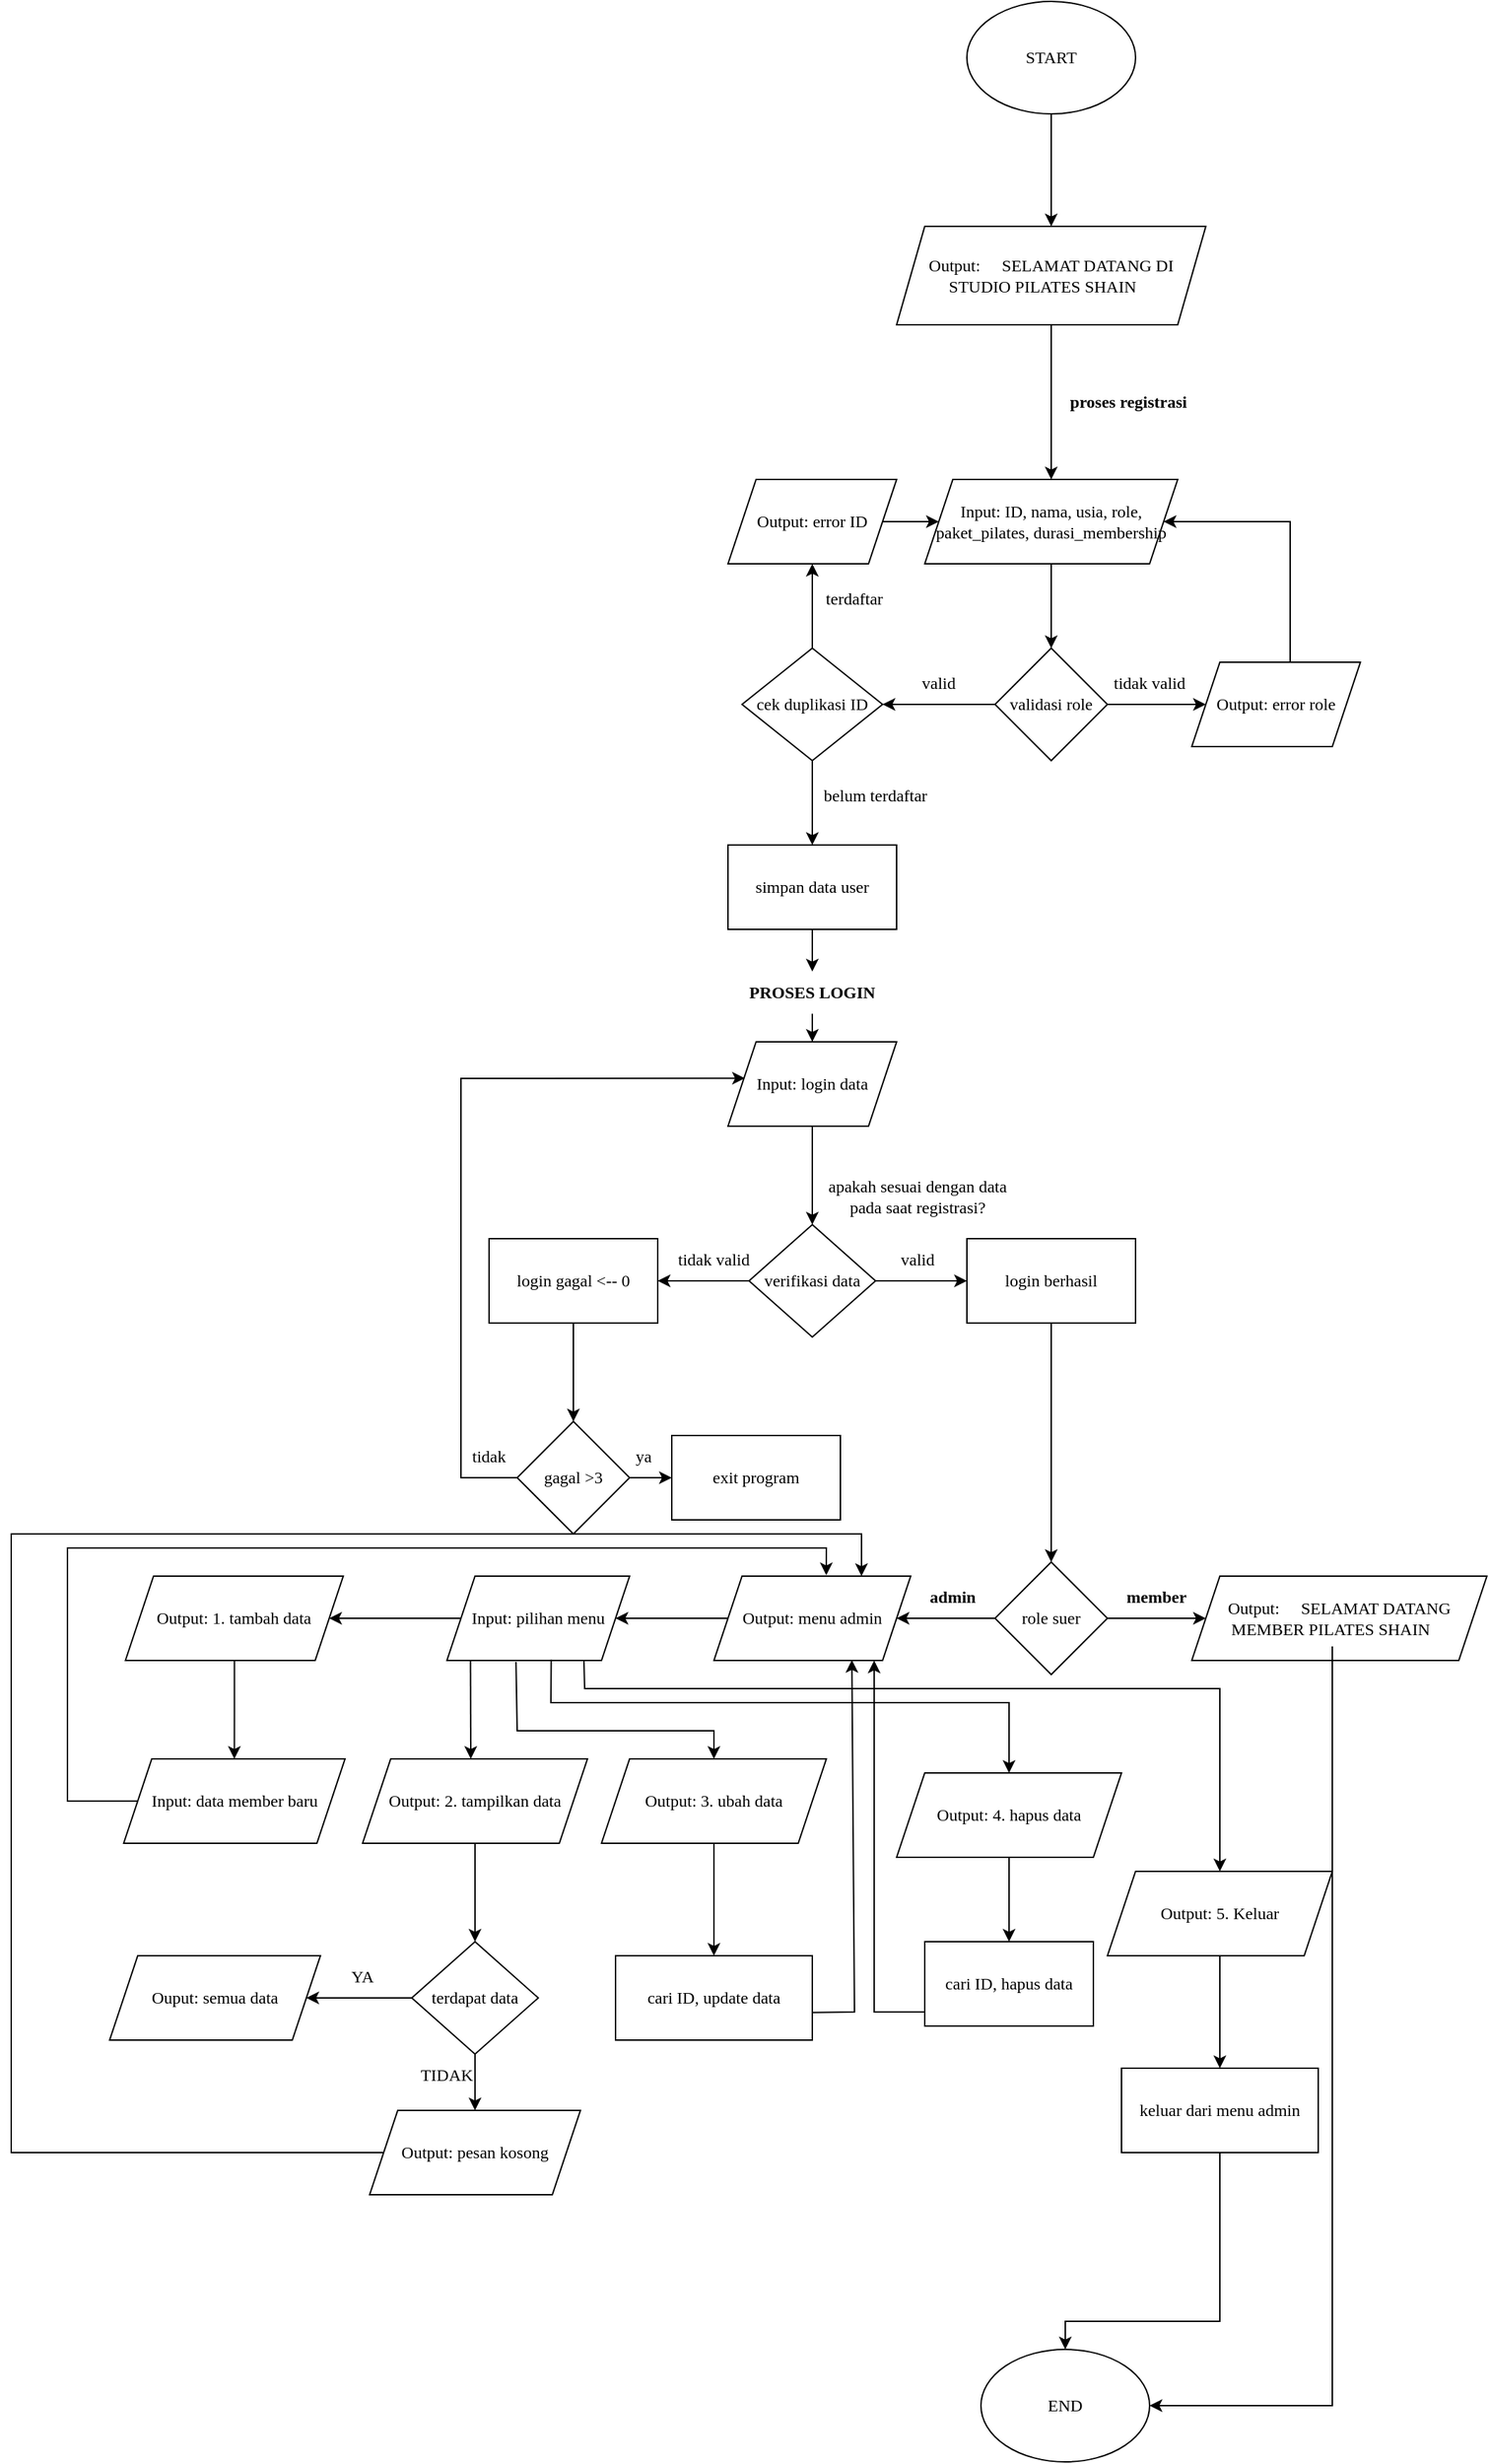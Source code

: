 <mxfile version="28.2.7">
  <diagram name="Page-1" id="UOSIjp7K4uP9DSoA0qhd">
    <mxGraphModel grid="1" page="1" gridSize="10" guides="1" tooltips="1" connect="1" arrows="1" fold="1" pageScale="1" pageWidth="850" pageHeight="1100" background="light-dark(#FFFFFF,#331A00)" math="0" shadow="0">
      <root>
        <mxCell id="0" />
        <mxCell id="1" parent="0" />
        <mxCell id="_UVi4QB_z25jc4BdXbdF-3" value="" style="edgeStyle=orthogonalEdgeStyle;rounded=0;orthogonalLoop=1;jettySize=auto;html=1;fontFamily=Times New Roman;" edge="1" parent="1" source="_UVi4QB_z25jc4BdXbdF-1" target="_UVi4QB_z25jc4BdXbdF-2">
          <mxGeometry relative="1" as="geometry" />
        </mxCell>
        <mxCell id="_UVi4QB_z25jc4BdXbdF-1" value="START" style="ellipse;whiteSpace=wrap;html=1;fontFamily=Times New Roman;" vertex="1" parent="1">
          <mxGeometry x="360" y="30" width="120" height="80" as="geometry" />
        </mxCell>
        <mxCell id="_UVi4QB_z25jc4BdXbdF-5" value="" style="edgeStyle=orthogonalEdgeStyle;rounded=0;orthogonalLoop=1;jettySize=auto;html=1;entryX=0.5;entryY=0;entryDx=0;entryDy=0;fontFamily=Times New Roman;" edge="1" parent="1" source="_UVi4QB_z25jc4BdXbdF-2" target="_UVi4QB_z25jc4BdXbdF-6">
          <mxGeometry relative="1" as="geometry">
            <mxPoint x="420" y="290" as="targetPoint" />
          </mxGeometry>
        </mxCell>
        <mxCell id="_UVi4QB_z25jc4BdXbdF-2" value="Output:&amp;nbsp;🎀 SELAMAT DATANG DI STUDIO PILATES SHAIN 🎀" style="shape=parallelogram;perimeter=parallelogramPerimeter;whiteSpace=wrap;html=1;fixedSize=1;fontFamily=Times New Roman;" vertex="1" parent="1">
          <mxGeometry x="310" y="190" width="220" height="70" as="geometry" />
        </mxCell>
        <mxCell id="_UVi4QB_z25jc4BdXbdF-9" value="" style="edgeStyle=orthogonalEdgeStyle;rounded=0;orthogonalLoop=1;jettySize=auto;html=1;fontFamily=Times New Roman;" edge="1" parent="1" source="_UVi4QB_z25jc4BdXbdF-6" target="_UVi4QB_z25jc4BdXbdF-8">
          <mxGeometry relative="1" as="geometry" />
        </mxCell>
        <mxCell id="_UVi4QB_z25jc4BdXbdF-6" value="Input: ID, nama, usia, role, paket_pilates, durasi_membership" style="shape=parallelogram;perimeter=parallelogramPerimeter;whiteSpace=wrap;html=1;fixedSize=1;fontFamily=Times New Roman;" vertex="1" parent="1">
          <mxGeometry x="330" y="370" width="180" height="60" as="geometry" />
        </mxCell>
        <mxCell id="_UVi4QB_z25jc4BdXbdF-11" value="" style="edgeStyle=orthogonalEdgeStyle;rounded=0;orthogonalLoop=1;jettySize=auto;html=1;fontFamily=Times New Roman;" edge="1" parent="1" source="_UVi4QB_z25jc4BdXbdF-8" target="_UVi4QB_z25jc4BdXbdF-10">
          <mxGeometry relative="1" as="geometry" />
        </mxCell>
        <mxCell id="_UVi4QB_z25jc4BdXbdF-13" value="" style="edgeStyle=orthogonalEdgeStyle;rounded=0;orthogonalLoop=1;jettySize=auto;html=1;fontFamily=Times New Roman;" edge="1" parent="1" source="_UVi4QB_z25jc4BdXbdF-8">
          <mxGeometry relative="1" as="geometry">
            <mxPoint x="530" y="530" as="targetPoint" />
          </mxGeometry>
        </mxCell>
        <mxCell id="_UVi4QB_z25jc4BdXbdF-8" value="validasi role" style="rhombus;whiteSpace=wrap;html=1;fontFamily=Times New Roman;" vertex="1" parent="1">
          <mxGeometry x="380" y="490" width="80" height="80" as="geometry" />
        </mxCell>
        <mxCell id="_UVi4QB_z25jc4BdXbdF-19" value="" style="edgeStyle=orthogonalEdgeStyle;rounded=0;orthogonalLoop=1;jettySize=auto;html=1;fontFamily=Times New Roman;" edge="1" parent="1" source="_UVi4QB_z25jc4BdXbdF-10" target="_UVi4QB_z25jc4BdXbdF-18">
          <mxGeometry relative="1" as="geometry" />
        </mxCell>
        <mxCell id="_UVi4QB_z25jc4BdXbdF-31" value="" style="edgeStyle=orthogonalEdgeStyle;rounded=0;orthogonalLoop=1;jettySize=auto;html=1;fontFamily=Times New Roman;" edge="1" parent="1" source="_UVi4QB_z25jc4BdXbdF-10" target="_UVi4QB_z25jc4BdXbdF-25">
          <mxGeometry relative="1" as="geometry" />
        </mxCell>
        <mxCell id="_UVi4QB_z25jc4BdXbdF-10" value="cek duplikasi ID" style="rhombus;whiteSpace=wrap;html=1;fontFamily=Times New Roman;" vertex="1" parent="1">
          <mxGeometry x="200" y="490" width="100" height="80" as="geometry" />
        </mxCell>
        <mxCell id="_UVi4QB_z25jc4BdXbdF-14" value="tidak valid" style="text;html=1;whiteSpace=wrap;strokeColor=none;fillColor=none;align=center;verticalAlign=middle;rounded=0;fontFamily=Times New Roman;" vertex="1" parent="1">
          <mxGeometry x="460" y="500" width="60" height="30" as="geometry" />
        </mxCell>
        <mxCell id="_UVi4QB_z25jc4BdXbdF-15" value="Output: error role" style="shape=parallelogram;perimeter=parallelogramPerimeter;whiteSpace=wrap;html=1;fixedSize=1;fontFamily=Times New Roman;" vertex="1" parent="1">
          <mxGeometry x="520" y="500" width="120" height="60" as="geometry" />
        </mxCell>
        <mxCell id="_UVi4QB_z25jc4BdXbdF-17" value="valid" style="text;html=1;whiteSpace=wrap;strokeColor=none;fillColor=none;align=center;verticalAlign=middle;rounded=0;fontFamily=Times New Roman;" vertex="1" parent="1">
          <mxGeometry x="310" y="500" width="60" height="30" as="geometry" />
        </mxCell>
        <mxCell id="_UVi4QB_z25jc4BdXbdF-26" value="" style="edgeStyle=orthogonalEdgeStyle;rounded=0;orthogonalLoop=1;jettySize=auto;html=1;fontFamily=Times New Roman;" edge="1" parent="1" source="_UVi4QB_z25jc4BdXbdF-18" target="_UVi4QB_z25jc4BdXbdF-6">
          <mxGeometry relative="1" as="geometry" />
        </mxCell>
        <mxCell id="_UVi4QB_z25jc4BdXbdF-18" value="Output: error ID" style="shape=parallelogram;perimeter=parallelogramPerimeter;whiteSpace=wrap;html=1;fixedSize=1;fontFamily=Times New Roman;" vertex="1" parent="1">
          <mxGeometry x="190" y="370" width="120" height="60" as="geometry" />
        </mxCell>
        <mxCell id="_UVi4QB_z25jc4BdXbdF-20" value="terdaftar" style="text;html=1;whiteSpace=wrap;strokeColor=none;fillColor=none;align=center;verticalAlign=middle;rounded=0;fontFamily=Times New Roman;" vertex="1" parent="1">
          <mxGeometry x="250" y="440" width="60" height="30" as="geometry" />
        </mxCell>
        <mxCell id="_UVi4QB_z25jc4BdXbdF-23" value="belum terdaftar" style="text;html=1;whiteSpace=wrap;strokeColor=none;fillColor=none;align=center;verticalAlign=middle;rounded=0;fontFamily=Times New Roman;" vertex="1" parent="1">
          <mxGeometry x="250" y="580" width="90" height="30" as="geometry" />
        </mxCell>
        <mxCell id="_UVi4QB_z25jc4BdXbdF-33" value="" style="edgeStyle=orthogonalEdgeStyle;rounded=0;orthogonalLoop=1;jettySize=auto;html=1;fontFamily=Times New Roman;" edge="1" parent="1" source="_UVi4QB_z25jc4BdXbdF-34" target="_UVi4QB_z25jc4BdXbdF-32">
          <mxGeometry relative="1" as="geometry" />
        </mxCell>
        <mxCell id="_UVi4QB_z25jc4BdXbdF-25" value="simpan data user" style="rounded=0;whiteSpace=wrap;html=1;fontFamily=Times New Roman;" vertex="1" parent="1">
          <mxGeometry x="190" y="630" width="120" height="60" as="geometry" />
        </mxCell>
        <mxCell id="_UVi4QB_z25jc4BdXbdF-27" value="" style="endArrow=classic;html=1;rounded=0;entryX=1;entryY=0.5;entryDx=0;entryDy=0;fontFamily=Times New Roman;" edge="1" parent="1" target="_UVi4QB_z25jc4BdXbdF-6">
          <mxGeometry width="50" height="50" relative="1" as="geometry">
            <mxPoint x="590" y="500" as="sourcePoint" />
            <mxPoint x="510" y="400" as="targetPoint" />
            <Array as="points">
              <mxPoint x="590" y="400" />
            </Array>
          </mxGeometry>
        </mxCell>
        <mxCell id="_UVi4QB_z25jc4BdXbdF-28" value="&lt;b&gt;proses registrasi&lt;/b&gt;" style="text;html=1;whiteSpace=wrap;strokeColor=none;fillColor=none;align=center;verticalAlign=middle;rounded=0;fontFamily=Times New Roman;" vertex="1" parent="1">
          <mxGeometry x="425" y="300" width="100" height="30" as="geometry" />
        </mxCell>
        <mxCell id="_UVi4QB_z25jc4BdXbdF-37" value="" style="edgeStyle=orthogonalEdgeStyle;rounded=0;orthogonalLoop=1;jettySize=auto;html=1;fontFamily=Times New Roman;" edge="1" parent="1" source="_UVi4QB_z25jc4BdXbdF-32" target="_UVi4QB_z25jc4BdXbdF-36">
          <mxGeometry relative="1" as="geometry" />
        </mxCell>
        <mxCell id="_UVi4QB_z25jc4BdXbdF-32" value="Input: login data" style="shape=parallelogram;perimeter=parallelogramPerimeter;whiteSpace=wrap;html=1;fixedSize=1;rounded=0;fontFamily=Times New Roman;" vertex="1" parent="1">
          <mxGeometry x="190" y="770" width="120" height="60" as="geometry" />
        </mxCell>
        <mxCell id="_UVi4QB_z25jc4BdXbdF-35" value="" style="edgeStyle=orthogonalEdgeStyle;rounded=0;orthogonalLoop=1;jettySize=auto;html=1;fontFamily=Times New Roman;" edge="1" parent="1" source="_UVi4QB_z25jc4BdXbdF-25" target="_UVi4QB_z25jc4BdXbdF-34">
          <mxGeometry relative="1" as="geometry">
            <mxPoint x="250" y="690" as="sourcePoint" />
            <mxPoint x="250" y="770" as="targetPoint" />
          </mxGeometry>
        </mxCell>
        <mxCell id="_UVi4QB_z25jc4BdXbdF-34" value="&lt;b&gt;PROSES LOGIN&lt;/b&gt;" style="text;html=1;whiteSpace=wrap;strokeColor=none;fillColor=none;align=center;verticalAlign=middle;rounded=0;fontFamily=Times New Roman;" vertex="1" parent="1">
          <mxGeometry x="200" y="720" width="100" height="30" as="geometry" />
        </mxCell>
        <mxCell id="_UVi4QB_z25jc4BdXbdF-40" value="" style="edgeStyle=orthogonalEdgeStyle;rounded=0;orthogonalLoop=1;jettySize=auto;html=1;fontFamily=Times New Roman;" edge="1" parent="1" source="_UVi4QB_z25jc4BdXbdF-36" target="_UVi4QB_z25jc4BdXbdF-39">
          <mxGeometry relative="1" as="geometry" />
        </mxCell>
        <mxCell id="_UVi4QB_z25jc4BdXbdF-43" value="" style="edgeStyle=orthogonalEdgeStyle;rounded=0;orthogonalLoop=1;jettySize=auto;html=1;fontFamily=Times New Roman;" edge="1" parent="1" source="_UVi4QB_z25jc4BdXbdF-36" target="_UVi4QB_z25jc4BdXbdF-42">
          <mxGeometry relative="1" as="geometry" />
        </mxCell>
        <mxCell id="_UVi4QB_z25jc4BdXbdF-36" value="verifikasi data" style="rhombus;whiteSpace=wrap;html=1;rounded=0;fontFamily=Times New Roman;" vertex="1" parent="1">
          <mxGeometry x="205" y="900" width="90" height="80" as="geometry" />
        </mxCell>
        <mxCell id="_UVi4QB_z25jc4BdXbdF-38" value="apakah sesuai dengan data pada saat registrasi?" style="text;html=1;whiteSpace=wrap;strokeColor=none;fillColor=none;align=center;verticalAlign=middle;rounded=0;fontFamily=Times New Roman;" vertex="1" parent="1">
          <mxGeometry x="250" y="880" width="150" as="geometry" />
        </mxCell>
        <mxCell id="_UVi4QB_z25jc4BdXbdF-46" value="" style="edgeStyle=orthogonalEdgeStyle;rounded=0;orthogonalLoop=1;jettySize=auto;html=1;fontFamily=Times New Roman;" edge="1" parent="1" source="_UVi4QB_z25jc4BdXbdF-39" target="_UVi4QB_z25jc4BdXbdF-45">
          <mxGeometry relative="1" as="geometry" />
        </mxCell>
        <mxCell id="_UVi4QB_z25jc4BdXbdF-39" value="&lt;span style=&quot;font-weight: normal;&quot;&gt;login gagal &amp;lt;-- 0&lt;/span&gt;" style="whiteSpace=wrap;html=1;rounded=0;fontStyle=1;fontFamily=Times New Roman;" vertex="1" parent="1">
          <mxGeometry x="20" y="910" width="120" height="60" as="geometry" />
        </mxCell>
        <mxCell id="_UVi4QB_z25jc4BdXbdF-41" value="tidak valid" style="text;html=1;whiteSpace=wrap;strokeColor=none;fillColor=none;align=center;verticalAlign=middle;rounded=0;fontFamily=Times New Roman;" vertex="1" parent="1">
          <mxGeometry x="150" y="910" width="60" height="30" as="geometry" />
        </mxCell>
        <mxCell id="_UVi4QB_z25jc4BdXbdF-53" value="" style="edgeStyle=orthogonalEdgeStyle;rounded=0;orthogonalLoop=1;jettySize=auto;html=1;fontFamily=Times New Roman;" edge="1" parent="1" source="_UVi4QB_z25jc4BdXbdF-42" target="_UVi4QB_z25jc4BdXbdF-52">
          <mxGeometry relative="1" as="geometry" />
        </mxCell>
        <mxCell id="_UVi4QB_z25jc4BdXbdF-42" value="login berhasil" style="whiteSpace=wrap;html=1;rounded=0;fontFamily=Times New Roman;" vertex="1" parent="1">
          <mxGeometry x="360" y="910" width="120" height="60" as="geometry" />
        </mxCell>
        <mxCell id="_UVi4QB_z25jc4BdXbdF-44" value="valid" style="text;html=1;whiteSpace=wrap;strokeColor=none;fillColor=none;align=center;verticalAlign=middle;rounded=0;fontFamily=Times New Roman;" vertex="1" parent="1">
          <mxGeometry x="295" y="910" width="60" height="30" as="geometry" />
        </mxCell>
        <mxCell id="_UVi4QB_z25jc4BdXbdF-50" value="" style="edgeStyle=orthogonalEdgeStyle;rounded=0;orthogonalLoop=1;jettySize=auto;html=1;fontFamily=Times New Roman;" edge="1" parent="1" source="_UVi4QB_z25jc4BdXbdF-45" target="_UVi4QB_z25jc4BdXbdF-49">
          <mxGeometry relative="1" as="geometry" />
        </mxCell>
        <mxCell id="_UVi4QB_z25jc4BdXbdF-45" value="&lt;span style=&quot;font-weight: normal;&quot;&gt;gagal &amp;gt;3&lt;/span&gt;" style="rhombus;whiteSpace=wrap;html=1;rounded=0;fontStyle=1;fontFamily=Times New Roman;" vertex="1" parent="1">
          <mxGeometry x="40" y="1040" width="80" height="80" as="geometry" />
        </mxCell>
        <mxCell id="_UVi4QB_z25jc4BdXbdF-47" value="" style="endArrow=classic;html=1;rounded=0;entryX=0.1;entryY=0.432;entryDx=0;entryDy=0;entryPerimeter=0;fontFamily=Times New Roman;" edge="1" parent="1" target="_UVi4QB_z25jc4BdXbdF-32">
          <mxGeometry width="50" height="50" relative="1" as="geometry">
            <mxPoint x="40" y="1080" as="sourcePoint" />
            <mxPoint y="780" as="targetPoint" />
            <Array as="points">
              <mxPoint y="1080" />
              <mxPoint y="796" />
            </Array>
          </mxGeometry>
        </mxCell>
        <mxCell id="_UVi4QB_z25jc4BdXbdF-48" value="tidak" style="text;html=1;whiteSpace=wrap;strokeColor=none;fillColor=none;align=center;verticalAlign=middle;rounded=0;fontFamily=Times New Roman;" vertex="1" parent="1">
          <mxGeometry x="-10" y="1050" width="60" height="30" as="geometry" />
        </mxCell>
        <mxCell id="_UVi4QB_z25jc4BdXbdF-49" value="&lt;span style=&quot;font-weight: normal;&quot;&gt;exit program&lt;/span&gt;" style="whiteSpace=wrap;html=1;rounded=0;fontStyle=1;fontFamily=Times New Roman;" vertex="1" parent="1">
          <mxGeometry x="150" y="1050" width="120" height="60" as="geometry" />
        </mxCell>
        <mxCell id="_UVi4QB_z25jc4BdXbdF-51" value="ya" style="text;html=1;whiteSpace=wrap;strokeColor=none;fillColor=none;align=center;verticalAlign=middle;rounded=0;fontFamily=Times New Roman;" vertex="1" parent="1">
          <mxGeometry x="100" y="1050" width="60" height="30" as="geometry" />
        </mxCell>
        <mxCell id="_UVi4QB_z25jc4BdXbdF-55" value="" style="edgeStyle=orthogonalEdgeStyle;rounded=0;orthogonalLoop=1;jettySize=auto;html=1;fontFamily=Times New Roman;" edge="1" parent="1" source="_UVi4QB_z25jc4BdXbdF-52" target="_UVi4QB_z25jc4BdXbdF-54">
          <mxGeometry relative="1" as="geometry" />
        </mxCell>
        <mxCell id="_UVi4QB_z25jc4BdXbdF-61" value="" style="edgeStyle=orthogonalEdgeStyle;rounded=0;orthogonalLoop=1;jettySize=auto;html=1;fontFamily=Times New Roman;" edge="1" parent="1" source="_UVi4QB_z25jc4BdXbdF-52" target="_UVi4QB_z25jc4BdXbdF-60">
          <mxGeometry relative="1" as="geometry" />
        </mxCell>
        <mxCell id="_UVi4QB_z25jc4BdXbdF-52" value="role suer" style="rhombus;whiteSpace=wrap;html=1;rounded=0;fontFamily=Times New Roman;" vertex="1" parent="1">
          <mxGeometry x="380" y="1140" width="80" height="80" as="geometry" />
        </mxCell>
        <mxCell id="_UVi4QB_z25jc4BdXbdF-54" value="Output:&amp;nbsp;🎀 SELAMAT DATANG MEMBER PILATES SHAIN 🎀" style="shape=parallelogram;perimeter=parallelogramPerimeter;whiteSpace=wrap;html=1;fixedSize=1;rounded=0;fontFamily=Times New Roman;" vertex="1" parent="1">
          <mxGeometry x="520" y="1150" width="210" height="60" as="geometry" />
        </mxCell>
        <mxCell id="_UVi4QB_z25jc4BdXbdF-56" value="&lt;b&gt;member&lt;/b&gt;" style="text;html=1;whiteSpace=wrap;strokeColor=none;fillColor=none;align=center;verticalAlign=middle;rounded=0;fontFamily=Times New Roman;" vertex="1" parent="1">
          <mxGeometry x="465" y="1150" width="60" height="30" as="geometry" />
        </mxCell>
        <mxCell id="_UVi4QB_z25jc4BdXbdF-58" value="END" style="ellipse;whiteSpace=wrap;html=1;fontFamily=Times New Roman;" vertex="1" parent="1">
          <mxGeometry x="370" y="1700" width="120" height="80" as="geometry" />
        </mxCell>
        <mxCell id="_UVi4QB_z25jc4BdXbdF-59" value="" style="endArrow=classic;html=1;rounded=0;entryX=1;entryY=0.5;entryDx=0;entryDy=0;fontFamily=Times New Roman;" edge="1" parent="1" target="_UVi4QB_z25jc4BdXbdF-58">
          <mxGeometry width="50" height="50" relative="1" as="geometry">
            <mxPoint x="620" y="1200" as="sourcePoint" />
            <mxPoint x="620" y="1450" as="targetPoint" />
            <Array as="points">
              <mxPoint x="620" y="1430" />
              <mxPoint x="620" y="1740" />
            </Array>
          </mxGeometry>
        </mxCell>
        <mxCell id="_UVi4QB_z25jc4BdXbdF-64" value="" style="edgeStyle=orthogonalEdgeStyle;rounded=0;orthogonalLoop=1;jettySize=auto;html=1;fontFamily=Times New Roman;" edge="1" parent="1" source="_UVi4QB_z25jc4BdXbdF-60" target="_UVi4QB_z25jc4BdXbdF-63">
          <mxGeometry relative="1" as="geometry" />
        </mxCell>
        <mxCell id="_UVi4QB_z25jc4BdXbdF-60" value="Output: menu admin" style="shape=parallelogram;perimeter=parallelogramPerimeter;whiteSpace=wrap;html=1;fixedSize=1;rounded=0;fontFamily=Times New Roman;" vertex="1" parent="1">
          <mxGeometry x="180" y="1150" width="140" height="60" as="geometry" />
        </mxCell>
        <mxCell id="_UVi4QB_z25jc4BdXbdF-62" value="&lt;b&gt;admin&lt;/b&gt;" style="text;html=1;whiteSpace=wrap;strokeColor=none;fillColor=none;align=center;verticalAlign=middle;rounded=0;fontFamily=Times New Roman;" vertex="1" parent="1">
          <mxGeometry x="320" y="1150" width="60" height="30" as="geometry" />
        </mxCell>
        <mxCell id="_UVi4QB_z25jc4BdXbdF-66" value="" style="edgeStyle=orthogonalEdgeStyle;rounded=0;orthogonalLoop=1;jettySize=auto;html=1;fontFamily=Times New Roman;" edge="1" parent="1" source="_UVi4QB_z25jc4BdXbdF-63" target="_UVi4QB_z25jc4BdXbdF-65">
          <mxGeometry relative="1" as="geometry" />
        </mxCell>
        <mxCell id="_UVi4QB_z25jc4BdXbdF-63" value="Input: pilihan menu" style="shape=parallelogram;perimeter=parallelogramPerimeter;whiteSpace=wrap;html=1;fixedSize=1;rounded=0;fontFamily=Times New Roman;" vertex="1" parent="1">
          <mxGeometry x="-10" y="1150" width="130" height="60" as="geometry" />
        </mxCell>
        <mxCell id="_UVi4QB_z25jc4BdXbdF-68" value="" style="edgeStyle=orthogonalEdgeStyle;rounded=0;orthogonalLoop=1;jettySize=auto;html=1;fontFamily=Times New Roman;" edge="1" parent="1" source="_UVi4QB_z25jc4BdXbdF-65" target="_UVi4QB_z25jc4BdXbdF-67">
          <mxGeometry relative="1" as="geometry" />
        </mxCell>
        <mxCell id="_UVi4QB_z25jc4BdXbdF-65" value="Output: 1. tambah data" style="shape=parallelogram;perimeter=parallelogramPerimeter;whiteSpace=wrap;html=1;fixedSize=1;rounded=0;fontFamily=Times New Roman;" vertex="1" parent="1">
          <mxGeometry x="-238.75" y="1150" width="155" height="60" as="geometry" />
        </mxCell>
        <mxCell id="_UVi4QB_z25jc4BdXbdF-67" value="Input: data member baru" style="shape=parallelogram;perimeter=parallelogramPerimeter;whiteSpace=wrap;html=1;fixedSize=1;rounded=0;fontFamily=Times New Roman;" vertex="1" parent="1">
          <mxGeometry x="-240" y="1280" width="157.5" height="60" as="geometry" />
        </mxCell>
        <mxCell id="_UVi4QB_z25jc4BdXbdF-69" value="" style="endArrow=classic;html=1;rounded=0;exitX=0;exitY=0.5;exitDx=0;exitDy=0;entryX=0.571;entryY=-0.01;entryDx=0;entryDy=0;entryPerimeter=0;fontFamily=Times New Roman;" edge="1" parent="1" source="_UVi4QB_z25jc4BdXbdF-67" target="_UVi4QB_z25jc4BdXbdF-60">
          <mxGeometry width="50" height="50" relative="1" as="geometry">
            <mxPoint x="-240" y="1310" as="sourcePoint" />
            <mxPoint x="260" y="1130" as="targetPoint" />
            <Array as="points">
              <mxPoint x="-280" y="1310" />
              <mxPoint x="-280" y="1130" />
              <mxPoint x="260" y="1130" />
            </Array>
          </mxGeometry>
        </mxCell>
        <mxCell id="_UVi4QB_z25jc4BdXbdF-70" value="" style="endArrow=classic;html=1;rounded=0;exitX=0.129;exitY=1.002;exitDx=0;exitDy=0;exitPerimeter=0;fontFamily=Times New Roman;" edge="1" parent="1" source="_UVi4QB_z25jc4BdXbdF-63">
          <mxGeometry width="50" height="50" relative="1" as="geometry">
            <mxPoint x="130" y="1300" as="sourcePoint" />
            <mxPoint x="7" y="1280" as="targetPoint" />
          </mxGeometry>
        </mxCell>
        <mxCell id="_UVi4QB_z25jc4BdXbdF-73" value="" style="edgeStyle=orthogonalEdgeStyle;rounded=0;orthogonalLoop=1;jettySize=auto;html=1;fontFamily=Times New Roman;" edge="1" parent="1" source="_UVi4QB_z25jc4BdXbdF-71" target="_UVi4QB_z25jc4BdXbdF-72">
          <mxGeometry relative="1" as="geometry">
            <Array as="points">
              <mxPoint x="10" y="1380" />
              <mxPoint x="10" y="1380" />
            </Array>
          </mxGeometry>
        </mxCell>
        <mxCell id="_UVi4QB_z25jc4BdXbdF-71" value="Output: 2. tampilkan data" style="shape=parallelogram;perimeter=parallelogramPerimeter;whiteSpace=wrap;html=1;fixedSize=1;rounded=0;fontFamily=Times New Roman;" vertex="1" parent="1">
          <mxGeometry x="-70" y="1280" width="160" height="60" as="geometry" />
        </mxCell>
        <mxCell id="_UVi4QB_z25jc4BdXbdF-75" value="" style="edgeStyle=orthogonalEdgeStyle;rounded=0;orthogonalLoop=1;jettySize=auto;html=1;fontFamily=Times New Roman;" edge="1" parent="1" source="_UVi4QB_z25jc4BdXbdF-72" target="_UVi4QB_z25jc4BdXbdF-74">
          <mxGeometry relative="1" as="geometry" />
        </mxCell>
        <mxCell id="_UVi4QB_z25jc4BdXbdF-77" value="" style="edgeStyle=orthogonalEdgeStyle;rounded=0;orthogonalLoop=1;jettySize=auto;html=1;fontFamily=Times New Roman;" edge="1" parent="1" source="_UVi4QB_z25jc4BdXbdF-72" target="_UVi4QB_z25jc4BdXbdF-76">
          <mxGeometry relative="1" as="geometry" />
        </mxCell>
        <mxCell id="_UVi4QB_z25jc4BdXbdF-72" value="terdapat data" style="rhombus;whiteSpace=wrap;html=1;rounded=0;fontFamily=Times New Roman;" vertex="1" parent="1">
          <mxGeometry x="-35" y="1410" width="90" height="80" as="geometry" />
        </mxCell>
        <mxCell id="_UVi4QB_z25jc4BdXbdF-74" value="Ouput: semua data" style="shape=parallelogram;perimeter=parallelogramPerimeter;whiteSpace=wrap;html=1;fixedSize=1;rounded=0;fontFamily=Times New Roman;" vertex="1" parent="1">
          <mxGeometry x="-250" y="1420" width="150" height="60" as="geometry" />
        </mxCell>
        <mxCell id="_UVi4QB_z25jc4BdXbdF-76" value="Output: pesan kosong" style="shape=parallelogram;perimeter=parallelogramPerimeter;whiteSpace=wrap;html=1;fixedSize=1;rounded=0;fontFamily=Times New Roman;" vertex="1" parent="1">
          <mxGeometry x="-65" y="1530" width="150" height="60" as="geometry" />
        </mxCell>
        <mxCell id="_UVi4QB_z25jc4BdXbdF-79" value="YA" style="text;html=1;whiteSpace=wrap;strokeColor=none;fillColor=none;align=center;verticalAlign=middle;rounded=0;fontFamily=Times New Roman;" vertex="1" parent="1">
          <mxGeometry x="-100" y="1420" width="60" height="30" as="geometry" />
        </mxCell>
        <mxCell id="_UVi4QB_z25jc4BdXbdF-80" value="TIDAK" style="text;html=1;whiteSpace=wrap;strokeColor=none;fillColor=none;align=center;verticalAlign=middle;rounded=0;fontFamily=Times New Roman;" vertex="1" parent="1">
          <mxGeometry x="-40" y="1490" width="60" height="30" as="geometry" />
        </mxCell>
        <mxCell id="_UVi4QB_z25jc4BdXbdF-82" value="" style="endArrow=classic;html=1;rounded=0;exitX=0;exitY=0.5;exitDx=0;exitDy=0;entryX=0.75;entryY=0;entryDx=0;entryDy=0;fontFamily=Times New Roman;" edge="1" parent="1" source="_UVi4QB_z25jc4BdXbdF-76" target="_UVi4QB_z25jc4BdXbdF-60">
          <mxGeometry width="50" height="50" relative="1" as="geometry">
            <mxPoint x="50" y="1520" as="sourcePoint" />
            <mxPoint x="280" y="1120" as="targetPoint" />
            <Array as="points">
              <mxPoint x="-210" y="1560" />
              <mxPoint x="-320" y="1560" />
              <mxPoint x="-320" y="1120" />
              <mxPoint x="285" y="1120" />
            </Array>
          </mxGeometry>
        </mxCell>
        <mxCell id="_UVi4QB_z25jc4BdXbdF-86" value="" style="edgeStyle=orthogonalEdgeStyle;rounded=0;orthogonalLoop=1;jettySize=auto;html=1;fontFamily=Times New Roman;" edge="1" parent="1" source="_UVi4QB_z25jc4BdXbdF-83" target="_UVi4QB_z25jc4BdXbdF-85">
          <mxGeometry relative="1" as="geometry" />
        </mxCell>
        <mxCell id="_UVi4QB_z25jc4BdXbdF-83" value="Output: 3. ubah data" style="shape=parallelogram;perimeter=parallelogramPerimeter;whiteSpace=wrap;html=1;fixedSize=1;rounded=0;fontFamily=Times New Roman;" vertex="1" parent="1">
          <mxGeometry x="100" y="1280" width="160" height="60" as="geometry" />
        </mxCell>
        <mxCell id="_UVi4QB_z25jc4BdXbdF-84" value="" style="endArrow=classic;html=1;rounded=0;exitX=0.378;exitY=1.016;exitDx=0;exitDy=0;entryX=0.5;entryY=0;entryDx=0;entryDy=0;exitPerimeter=0;fontFamily=Times New Roman;" edge="1" parent="1" source="_UVi4QB_z25jc4BdXbdF-63" target="_UVi4QB_z25jc4BdXbdF-83">
          <mxGeometry width="50" height="50" relative="1" as="geometry">
            <mxPoint x="140" y="1300" as="sourcePoint" />
            <mxPoint x="240" y="1250" as="targetPoint" />
            <Array as="points">
              <mxPoint x="40" y="1260" />
              <mxPoint x="180" y="1260" />
            </Array>
          </mxGeometry>
        </mxCell>
        <mxCell id="_UVi4QB_z25jc4BdXbdF-85" value="cari ID, update data" style="whiteSpace=wrap;html=1;rounded=0;fontFamily=Times New Roman;" vertex="1" parent="1">
          <mxGeometry x="110" y="1420" width="140" height="60" as="geometry" />
        </mxCell>
        <mxCell id="_UVi4QB_z25jc4BdXbdF-87" value="" style="endArrow=classic;html=1;rounded=0;entryX=0.701;entryY=0.994;entryDx=0;entryDy=0;entryPerimeter=0;exitX=1.003;exitY=0.673;exitDx=0;exitDy=0;exitPerimeter=0;fontFamily=Times New Roman;" edge="1" parent="1" source="_UVi4QB_z25jc4BdXbdF-85" target="_UVi4QB_z25jc4BdXbdF-60">
          <mxGeometry width="50" height="50" relative="1" as="geometry">
            <mxPoint x="280" y="1460" as="sourcePoint" />
            <mxPoint x="300" y="1270" as="targetPoint" />
            <Array as="points">
              <mxPoint x="280" y="1460" />
            </Array>
          </mxGeometry>
        </mxCell>
        <mxCell id="_UVi4QB_z25jc4BdXbdF-91" value="" style="edgeStyle=orthogonalEdgeStyle;rounded=0;orthogonalLoop=1;jettySize=auto;html=1;fontFamily=Times New Roman;" edge="1" parent="1" source="_UVi4QB_z25jc4BdXbdF-88" target="_UVi4QB_z25jc4BdXbdF-90">
          <mxGeometry relative="1" as="geometry" />
        </mxCell>
        <mxCell id="_UVi4QB_z25jc4BdXbdF-88" value="Output: 4. hapus data" style="shape=parallelogram;perimeter=parallelogramPerimeter;whiteSpace=wrap;html=1;fixedSize=1;rounded=0;fontFamily=Times New Roman;" vertex="1" parent="1">
          <mxGeometry x="310" y="1290" width="160" height="60" as="geometry" />
        </mxCell>
        <mxCell id="_UVi4QB_z25jc4BdXbdF-89" value="" style="endArrow=classic;html=1;rounded=0;exitX=0.571;exitY=0.99;exitDx=0;exitDy=0;exitPerimeter=0;entryX=0.5;entryY=0;entryDx=0;entryDy=0;fontFamily=Times New Roman;" edge="1" parent="1" source="_UVi4QB_z25jc4BdXbdF-63" target="_UVi4QB_z25jc4BdXbdF-88">
          <mxGeometry width="50" height="50" relative="1" as="geometry">
            <mxPoint x="210" y="1300" as="sourcePoint" />
            <mxPoint x="260" y="1250" as="targetPoint" />
            <Array as="points">
              <mxPoint x="64" y="1240" />
              <mxPoint x="390" y="1240" />
            </Array>
          </mxGeometry>
        </mxCell>
        <mxCell id="_UVi4QB_z25jc4BdXbdF-90" value="cari ID, hapus data" style="whiteSpace=wrap;html=1;rounded=0;fontFamily=Times New Roman;" vertex="1" parent="1">
          <mxGeometry x="330" y="1410" width="120" height="60" as="geometry" />
        </mxCell>
        <mxCell id="_UVi4QB_z25jc4BdXbdF-92" value="" style="endArrow=classic;html=1;rounded=0;exitX=-0.001;exitY=0.834;exitDx=0;exitDy=0;exitPerimeter=0;fontFamily=Times New Roman;" edge="1" parent="1" source="_UVi4QB_z25jc4BdXbdF-90">
          <mxGeometry width="50" height="50" relative="1" as="geometry">
            <mxPoint x="370" y="1350" as="sourcePoint" />
            <mxPoint x="294" y="1210" as="targetPoint" />
            <Array as="points">
              <mxPoint x="294" y="1460" />
            </Array>
          </mxGeometry>
        </mxCell>
        <mxCell id="_UVi4QB_z25jc4BdXbdF-93" value="" style="endArrow=classic;html=1;rounded=0;exitX=0.75;exitY=1;exitDx=0;exitDy=0;fontFamily=Times New Roman;" edge="1" parent="1" source="_UVi4QB_z25jc4BdXbdF-63">
          <mxGeometry width="50" height="50" relative="1" as="geometry">
            <mxPoint x="520" y="1370" as="sourcePoint" />
            <mxPoint x="540" y="1360" as="targetPoint" />
            <Array as="points">
              <mxPoint x="88" y="1230" />
              <mxPoint x="360" y="1230" />
              <mxPoint x="540" y="1230" />
            </Array>
          </mxGeometry>
        </mxCell>
        <mxCell id="_UVi4QB_z25jc4BdXbdF-96" value="" style="edgeStyle=orthogonalEdgeStyle;rounded=0;orthogonalLoop=1;jettySize=auto;html=1;fontFamily=Times New Roman;" edge="1" parent="1" source="_UVi4QB_z25jc4BdXbdF-94" target="_UVi4QB_z25jc4BdXbdF-95">
          <mxGeometry relative="1" as="geometry" />
        </mxCell>
        <mxCell id="_UVi4QB_z25jc4BdXbdF-94" value="Output: 5. Keluar" style="shape=parallelogram;perimeter=parallelogramPerimeter;whiteSpace=wrap;html=1;fixedSize=1;rounded=0;fontFamily=Times New Roman;" vertex="1" parent="1">
          <mxGeometry x="460" y="1360" width="160" height="60" as="geometry" />
        </mxCell>
        <mxCell id="_UVi4QB_z25jc4BdXbdF-95" value="keluar dari menu admin" style="whiteSpace=wrap;html=1;rounded=0;fontFamily=Times New Roman;" vertex="1" parent="1">
          <mxGeometry x="470" y="1500" width="140" height="60" as="geometry" />
        </mxCell>
        <mxCell id="_UVi4QB_z25jc4BdXbdF-99" value="" style="endArrow=classic;html=1;rounded=0;exitX=0.5;exitY=1;exitDx=0;exitDy=0;entryX=0.5;entryY=0;entryDx=0;entryDy=0;fontFamily=Times New Roman;" edge="1" parent="1" source="_UVi4QB_z25jc4BdXbdF-95" target="_UVi4QB_z25jc4BdXbdF-58">
          <mxGeometry width="50" height="50" relative="1" as="geometry">
            <mxPoint x="490" y="1520" as="sourcePoint" />
            <mxPoint x="510" y="1720" as="targetPoint" />
            <Array as="points">
              <mxPoint x="540" y="1680" />
              <mxPoint x="430" y="1680" />
            </Array>
          </mxGeometry>
        </mxCell>
      </root>
    </mxGraphModel>
  </diagram>
</mxfile>
